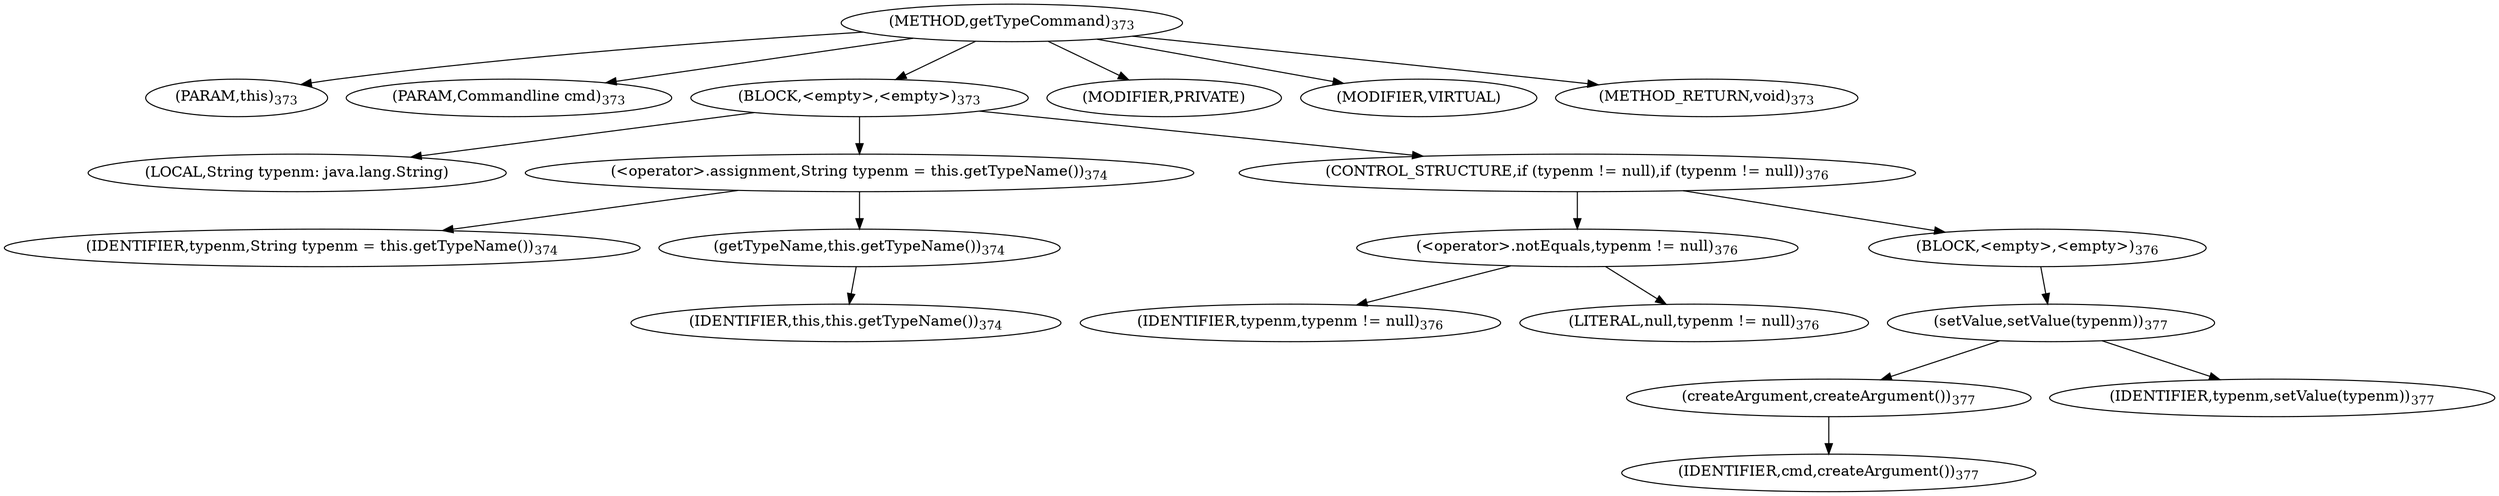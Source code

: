 digraph "getTypeCommand" {  
"477" [label = <(METHOD,getTypeCommand)<SUB>373</SUB>> ]
"43" [label = <(PARAM,this)<SUB>373</SUB>> ]
"478" [label = <(PARAM,Commandline cmd)<SUB>373</SUB>> ]
"479" [label = <(BLOCK,&lt;empty&gt;,&lt;empty&gt;)<SUB>373</SUB>> ]
"480" [label = <(LOCAL,String typenm: java.lang.String)> ]
"481" [label = <(&lt;operator&gt;.assignment,String typenm = this.getTypeName())<SUB>374</SUB>> ]
"482" [label = <(IDENTIFIER,typenm,String typenm = this.getTypeName())<SUB>374</SUB>> ]
"483" [label = <(getTypeName,this.getTypeName())<SUB>374</SUB>> ]
"42" [label = <(IDENTIFIER,this,this.getTypeName())<SUB>374</SUB>> ]
"484" [label = <(CONTROL_STRUCTURE,if (typenm != null),if (typenm != null))<SUB>376</SUB>> ]
"485" [label = <(&lt;operator&gt;.notEquals,typenm != null)<SUB>376</SUB>> ]
"486" [label = <(IDENTIFIER,typenm,typenm != null)<SUB>376</SUB>> ]
"487" [label = <(LITERAL,null,typenm != null)<SUB>376</SUB>> ]
"488" [label = <(BLOCK,&lt;empty&gt;,&lt;empty&gt;)<SUB>376</SUB>> ]
"489" [label = <(setValue,setValue(typenm))<SUB>377</SUB>> ]
"490" [label = <(createArgument,createArgument())<SUB>377</SUB>> ]
"491" [label = <(IDENTIFIER,cmd,createArgument())<SUB>377</SUB>> ]
"492" [label = <(IDENTIFIER,typenm,setValue(typenm))<SUB>377</SUB>> ]
"493" [label = <(MODIFIER,PRIVATE)> ]
"494" [label = <(MODIFIER,VIRTUAL)> ]
"495" [label = <(METHOD_RETURN,void)<SUB>373</SUB>> ]
  "477" -> "43" 
  "477" -> "478" 
  "477" -> "479" 
  "477" -> "493" 
  "477" -> "494" 
  "477" -> "495" 
  "479" -> "480" 
  "479" -> "481" 
  "479" -> "484" 
  "481" -> "482" 
  "481" -> "483" 
  "483" -> "42" 
  "484" -> "485" 
  "484" -> "488" 
  "485" -> "486" 
  "485" -> "487" 
  "488" -> "489" 
  "489" -> "490" 
  "489" -> "492" 
  "490" -> "491" 
}
